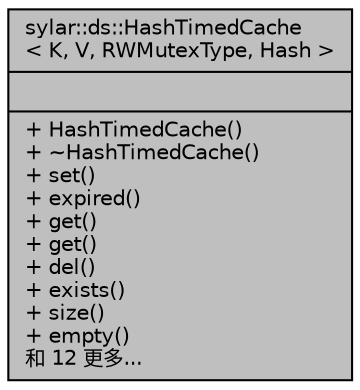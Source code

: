 digraph "sylar::ds::HashTimedCache&lt; K, V, RWMutexType, Hash &gt;"
{
 // LATEX_PDF_SIZE
  edge [fontname="Helvetica",fontsize="10",labelfontname="Helvetica",labelfontsize="10"];
  node [fontname="Helvetica",fontsize="10",shape=record];
  Node1 [label="{sylar::ds::HashTimedCache\l\< K, V, RWMutexType, Hash \>\n||+ HashTimedCache()\l+ ~HashTimedCache()\l+ set()\l+ expired()\l+ get()\l+ get()\l+ del()\l+ exists()\l+ size()\l+ empty()\l和 12 更多...\l}",height=0.2,width=0.4,color="black", fillcolor="grey75", style="filled", fontcolor="black",tooltip=" "];
}
